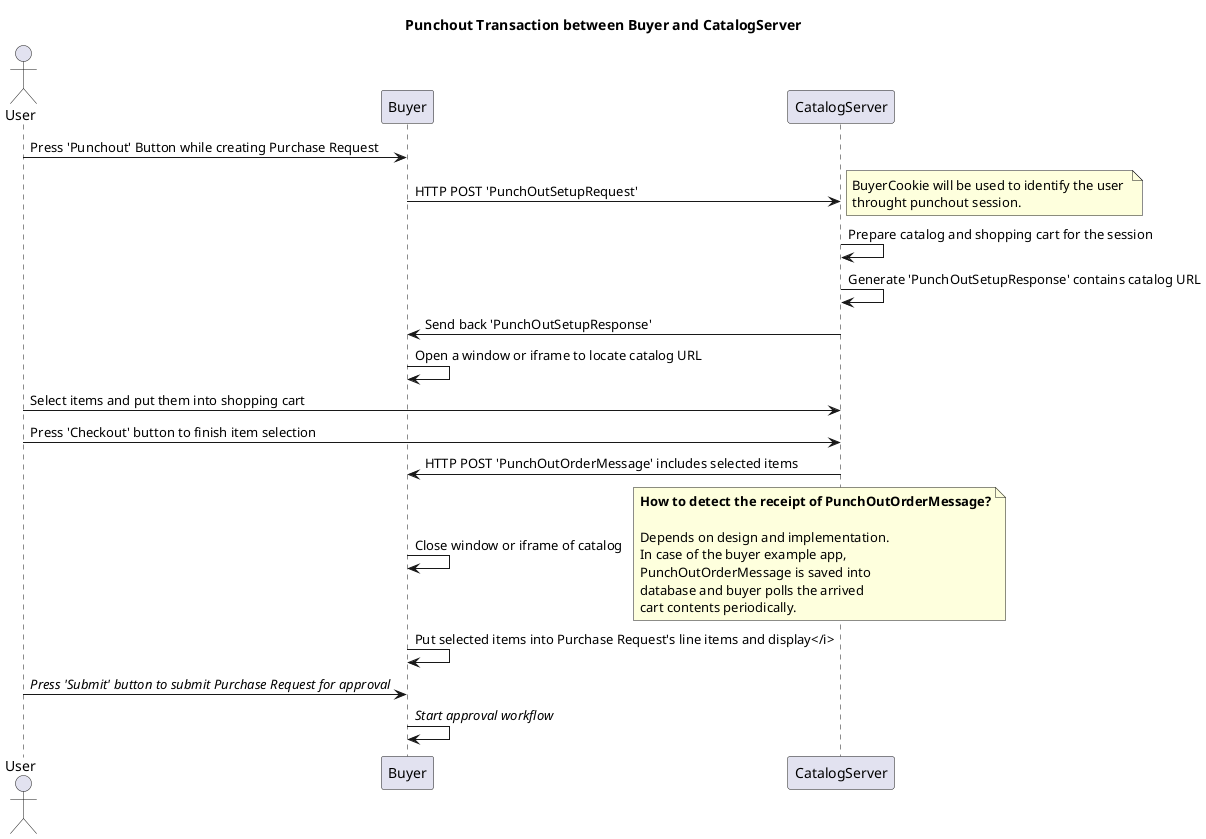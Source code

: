 @startuml
title: Punchout Transaction between Buyer and CatalogServer
Actor User
participant Buyer
participant CatalogServer

User -> Buyer: Press 'Punchout' Button while creating Purchase Request
Buyer -> CatalogServer: HTTP POST 'PunchOutSetupRequest' 
note right
BuyerCookie will be used to identify the user 
throught punchout session.
end note
CatalogServer -> CatalogServer: Prepare catalog and shopping cart for the session
CatalogServer -> CatalogServer: Generate 'PunchOutSetupResponse' contains catalog URL
CatalogServer -> Buyer: Send back 'PunchOutSetupResponse'
Buyer -> Buyer: Open a window or iframe to locate catalog URL
User -> CatalogServer: Select items and put them into shopping cart
User -> CatalogServer: Press 'Checkout' button to finish item selection
CatalogServer -> Buyer: HTTP POST 'PunchOutOrderMessage' includes selected items
Buyer -> Buyer: Close window or iframe of catalog
note right
<b>How to detect the receipt of PunchOutOrderMessage?</b>

Depends on design and implementation.
In case of the buyer example app, 
PunchOutOrderMessage is saved into 
database and buyer polls the arrived 
cart contents periodically.
end note
Buyer -> Buyer: Put selected items into Purchase Request's line items and display</i>
User -> Buyer: <i>Press 'Submit' button to submit Purchase Request for approval
Buyer-> Buyer: <i>Start approval workflow</i>
@enduml
